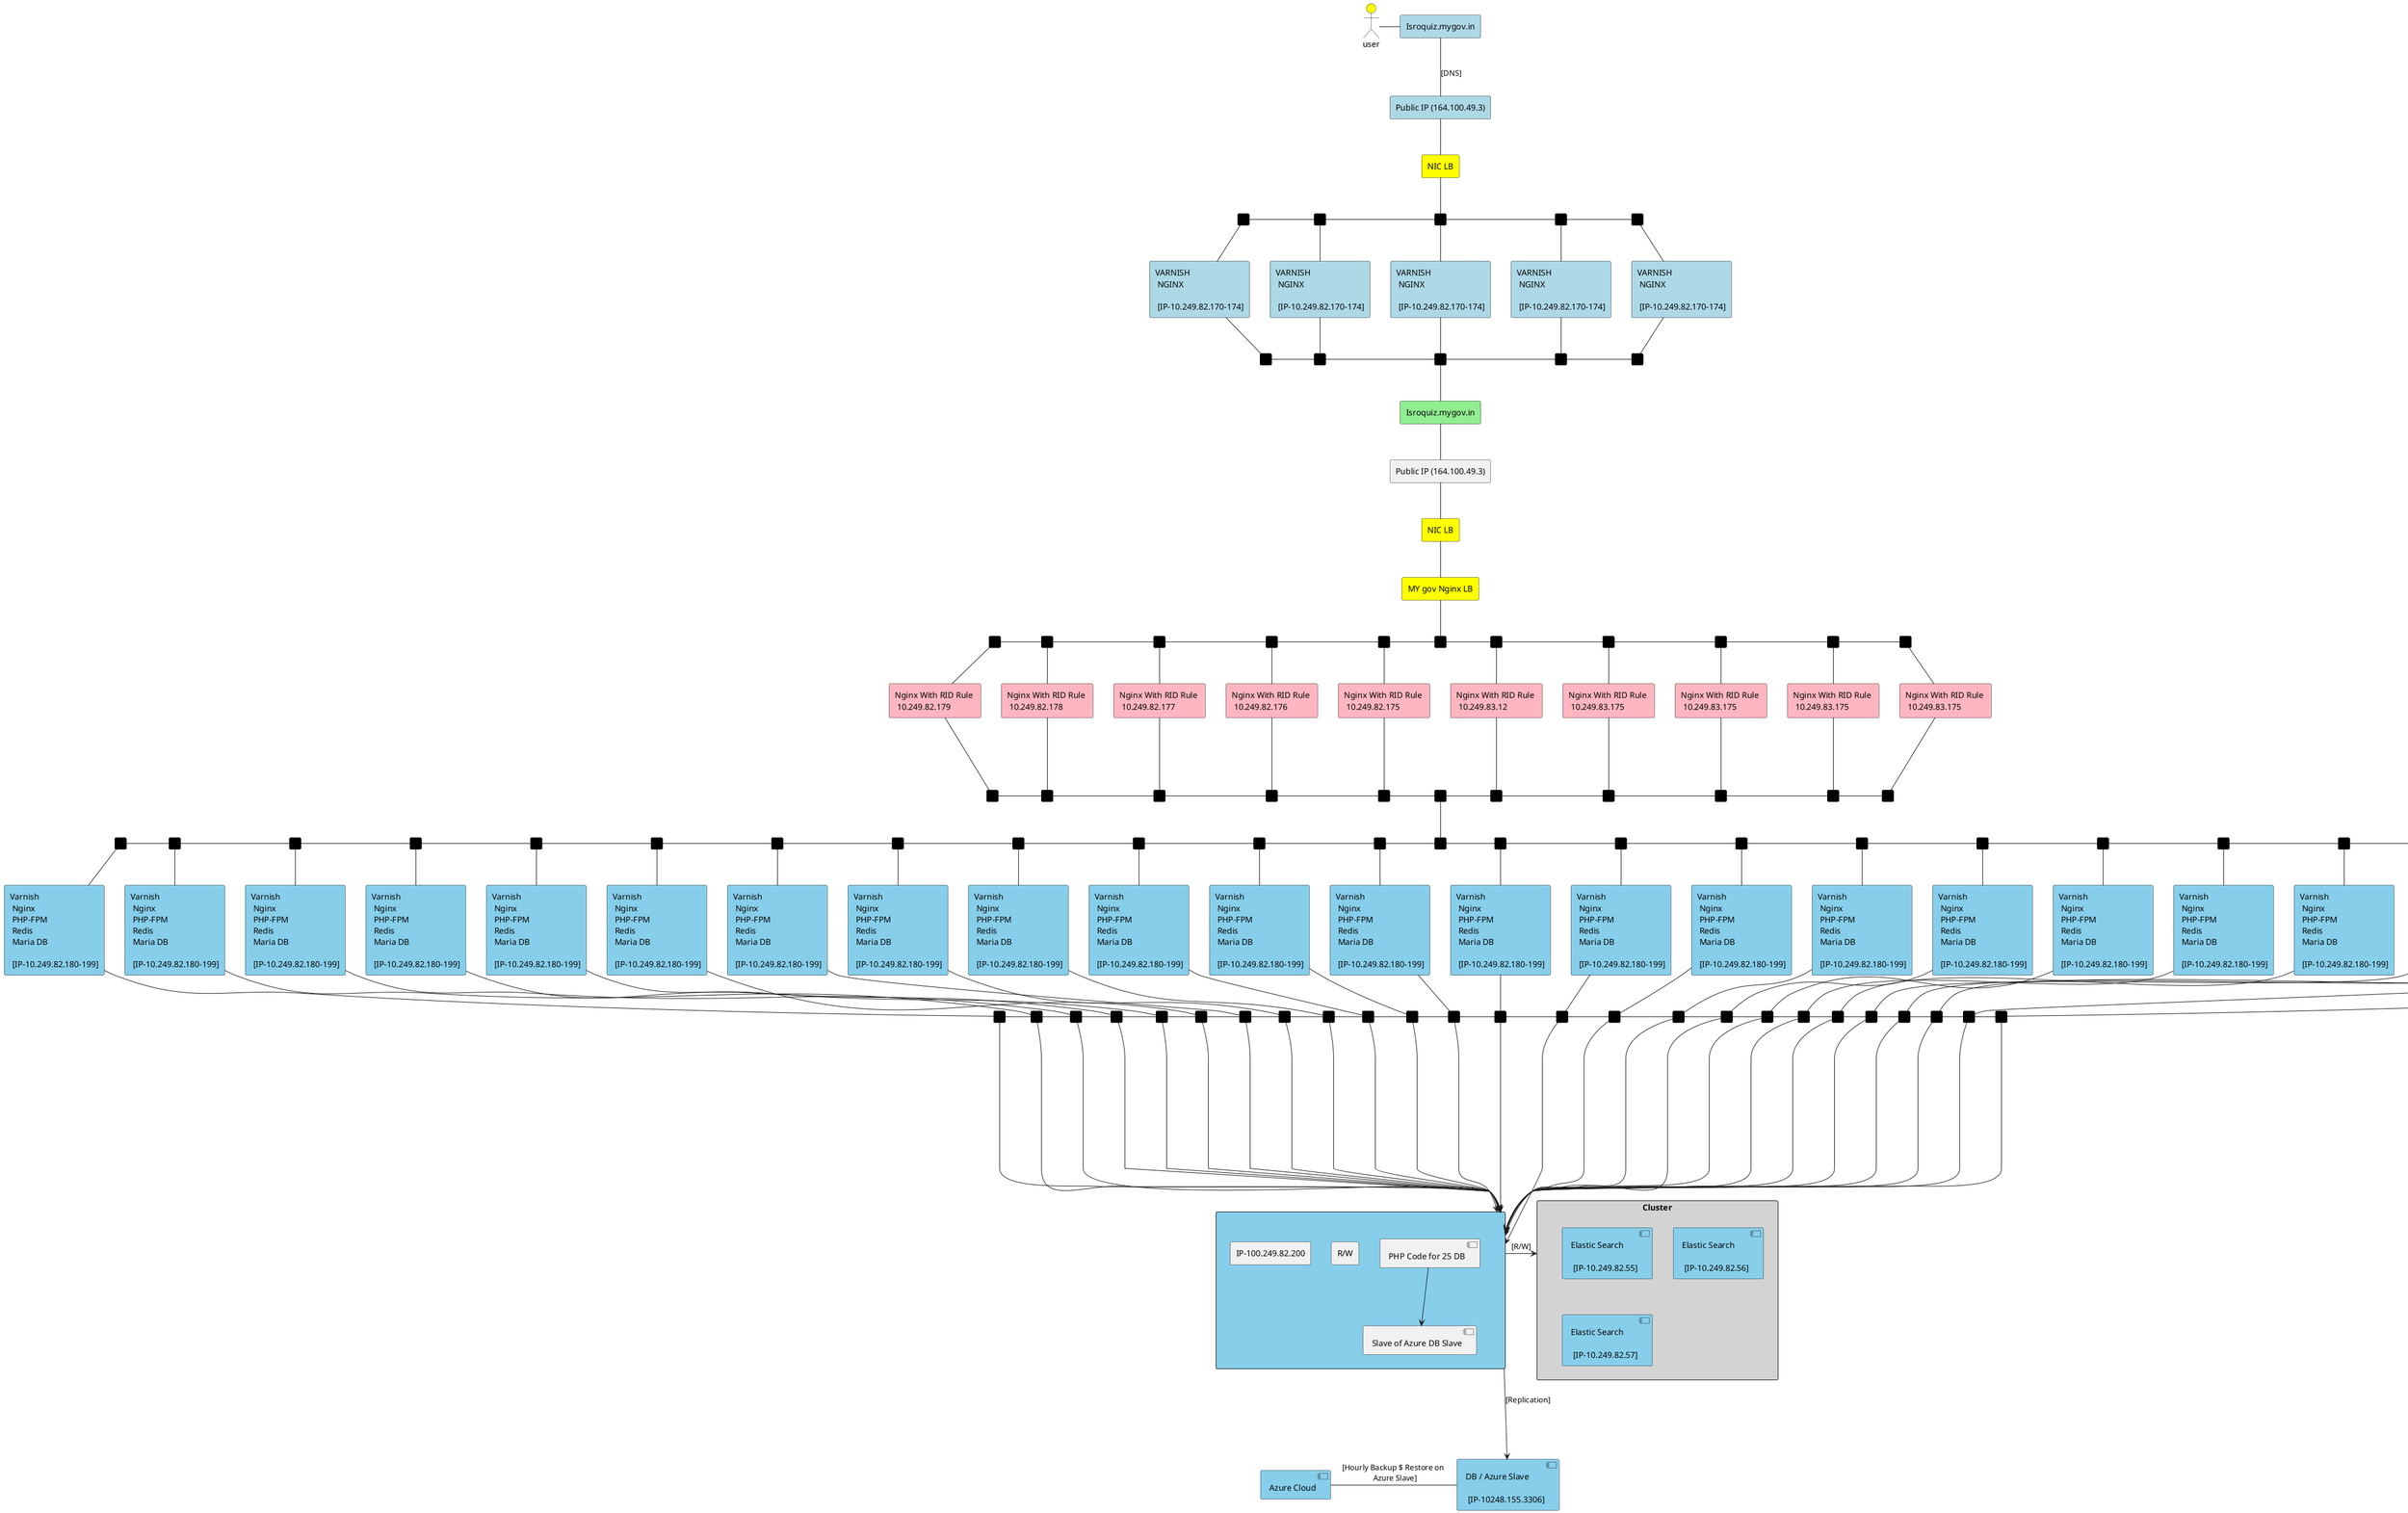 @startuml

' !theme aws-orange

actor "user" as uu #Yellow
rectangle "Isroquiz.mygov.in" as I #LightBlue
rectangle "Public IP (164.100.49.3)" as IP #LightBlue
rectangle "NIC LB" as NIC #Yellow

rectangle "Nginx With RID Rule \n 10.249.82.175" as NG #LightPink
rectangle "Nginx With RID Rule \n 10.249.82.176" as NG1 #LightPink
rectangle "Nginx With RID Rule \n 10.249.82.177" as NG2 #LightPink
rectangle "Nginx With RID Rule \n 10.249.82.178" as NG3 #LightPink
rectangle "Nginx With RID Rule \n 10.249.82.179" as NG4 #LightPink
rectangle "Nginx With RID Rule \n 10.249.83.12" as NG5 #LightPink
rectangle "Nginx With RID Rule \n 10.249.83.175" as NG6 #LightPink
rectangle "Nginx With RID Rule \n 10.249.83.175" as NG7 #LightPink
rectangle "Nginx With RID Rule \n 10.249.83.175" as NG8 #LightPink
rectangle "Nginx With RID Rule \n 10.249.83.175" as NG9 #LightPink

rectangle "VARNISH \n NGINX \n \n [IP-10.249.82.170-174]" as qw #LightBlue
rectangle "VARNISH \n NGINX \n \n [IP-10.249.82.170-174]" as qe #LightBlue
rectangle "VARNISH \n NGINX \n \n [IP-10.249.82.170-174]" as qr #LightBlue
rectangle "VARNISH \n NGINX \n \n [IP-10.249.82.170-174]" as qt #LightBlue
rectangle "VARNISH \n NGINX \n \n [IP-10.249.82.170-174]" as qy #LightBlue

rectangle " " as a #Black
rectangle " " as b #Black
rectangle " " as d #Black
rectangle " " as e #Black
rectangle " " as f #Black
rectangle " " as g #Black
rectangle " " as h #Black
rectangle " " as i #Black
rectangle " " as j #Black
rectangle " " as k #Black
rectangle " " as l #Black
rectangle " " as m #Black
rectangle " " as n #Black
rectangle " " as o #Black
rectangle " " as p #Black
rectangle " " as q #Black
rectangle " " as r #Black
rectangle " " as s #Black
rectangle " " as t #Black
rectangle " " as u #Black
rectangle " " as v #Black



uu-right-I
I-down-IP :[DNS]
IP-down-NIC
NIC-down-d


a-right-b
b-right-d
d-right-e
e-right-f

a-down-qw
b-down-qe
d-down-qr
e-down-qt
f-down-qy

qw-down-g
qe-down-h
qr-down-i
qt-down-j
qy-down-k

g-right-h
h-right-i
i-right-j
j-right-k

rectangle "Isroquiz.mygov.in" as ii #LightGreen
rectangle "Public IP (164.100.49.3)" as ip 
rectangle "NIC LB" as nic #Yellow
rectangle "MY gov Nginx LB" as nic1 #Yellow

i-down-ii
ii-down-ip
ip-down-nic
nic-down-nic1

l-right-m
m-right-n
n-right-o
o-right-p
p-right-q
q-right-r
r-right-s
s-right-t
t-right-u
u-right-v

p-down-NG
o-down-NG1
n-down-NG2
m-down-NG3
l-down-NG4
r-down-NG5
s-down-NG6
t-down-NG7
u-down-NG8
v-down-NG9

nic1-down-q


rectangle " " as a1 #Black
rectangle " " as b2 #Black
rectangle " " as c3 #Black
rectangle " " as d4 #Black
rectangle " " as e5 #Black
rectangle " " as f6  #Black
rectangle " " as g7 #Black
rectangle " " as h8 #Black
rectangle " " as i9 #Black
rectangle " " as j10 #Black
rectangle " " as y25 #Black


a1-right-y25
NG-down--a1
NG1-down-b2
NG2-down--c3
NG3-down--d4
NG4-down--e5
NG5-down--f6
NG6-down--g7
NG7-down--h8
NG8-down--i9
NG9-down--j10

y25-right-f6
f6-right-g7
g7-right-h8
h8-right-i9
i9-right-j10

a1-left-b2
b2-left-c3
c3-left-d4
d4-left-e5



rectangle " " as aa1#Black
rectangle " " as bb1#Black
rectangle " " as cc1#Black
rectangle " " as dd1#Black
rectangle " " as ee1#Black
rectangle " " as ff1#Black
rectangle " " as gg1#Black
rectangle " " as hh1#Black
rectangle " " as ii1#Black
rectangle " " as jj1#Black
rectangle " " as kk1 #Black
rectangle " " as ll1#Black
rectangle " " as mm1#Black
rectangle " " as nn1 #Black
rectangle " " as oo1 #Black
rectangle " " as pp1 #Black
rectangle " " as qq1#Black
rectangle " " as rr1 #Black
rectangle " " as ss1 #Black
rectangle " " as tt1 #Black
rectangle " " as uu1 #Black
rectangle " " as vv1#Black
rectangle " " as ww1#Black
rectangle " " as xx1#Black
rectangle " " as yy1#Black
rectangle " " as zz1#Black

zz1-right-aa1
zz1-left-bb1
bb1-left-cc1
cc1-left-dd1
dd1-left-ee1
ee1-left-ff1
ff1-left-gg1
gg1-left-hh1
hh1-left-ii1
ii1-left-jj1
jj1-left-kk1
kk1-left-ll1
ll1-left-mm1

aa1-right-nn1
nn1-right-oo1
oo1-right-pp1
pp1-right-qq1
qq1-right-rr1
rr1-right-ss1
ss1-right-tt1
tt1-right-uu1
uu1-right-vv1
vv1-right-ww1
ww1-right-xx1
xx1-right-yy1


y25-down-zz1

rectangle "Varnish \n Nginx \n PHP-FPM \n Redis \n Maria DB \n \n [IP-10.249.82.180-199]" as N1 #SkyBlue
rectangle "Varnish \n Nginx \n PHP-FPM \n Redis \n Maria DB \n \n [IP-10.249.82.180-199]" as N2 #SkyBlue
rectangle "Varnish \n Nginx \n PHP-FPM \n Redis \n Maria DB \n \n [IP-10.249.82.180-199]" as N3 #SkyBlue
rectangle "Varnish \n Nginx \n PHP-FPM \n Redis \n Maria DB \n \n [IP-10.249.82.180-199]" as N4 #SkyBlue
rectangle "Varnish \n Nginx \n PHP-FPM \n Redis \n Maria DB \n \n [IP-10.249.82.180-199]" as N5 #SkyBlue
rectangle "Varnish \n Nginx \n PHP-FPM \n Redis \n Maria DB \n \n [IP-10.249.82.180-199]" as N6 #SkyBlue
rectangle "Varnish \n Nginx \n PHP-FPM \n Redis \n Maria DB \n \n [IP-10.249.82.180-199]" as N7 #SkyBlue
rectangle "Varnish \n Nginx \n PHP-FPM \n Redis \n Maria DB \n \n [IP-10.249.82.180-199]" as N8 #SkyBlue
rectangle "Varnish \n Nginx \n PHP-FPM \n Redis \n Maria DB \n \n [IP-10.249.82.180-199]" as N9 #SkyBlue
rectangle "Varnish \n Nginx \n PHP-FPM \n Redis \n Maria DB \n \n [IP-10.249.82.180-199]" as N10 #SkyBlue

rectangle "Varnish \n Nginx \n PHP-FPM \n Redis \n Maria DB \n \n [IP-10.249.82.180-199]" as N11 #SkyBlue
rectangle "Varnish \n Nginx \n PHP-FPM \n Redis \n Maria DB \n \n [IP-10.249.82.180-199]" as N12 #SkyBlue
rectangle "Varnish \n Nginx \n PHP-FPM \n Redis \n Maria DB \n \n [IP-10.249.82.180-199]" as N13 #SkyBlue
rectangle "Varnish \n Nginx \n PHP-FPM \n Redis \n Maria DB \n \n [IP-10.249.82.180-199]" as N14 #SkyBlue
rectangle "Varnish \n Nginx \n PHP-FPM \n Redis \n Maria DB \n \n [IP-10.249.82.180-199]" as N15 #SkyBlue
rectangle "Varnish \n Nginx \n PHP-FPM \n Redis \n Maria DB \n \n [IP-10.249.82.180-199]" as N16 #SkyBlue
rectangle "Varnish \n Nginx \n PHP-FPM \n Redis \n Maria DB \n \n [IP-10.249.82.180-199]" as N17 #SkyBlue
rectangle "Varnish \n Nginx \n PHP-FPM \n Redis \n Maria DB \n \n [IP-10.249.82.180-199]" as N18 #SkyBlue
rectangle "Varnish \n Nginx \n PHP-FPM \n Redis \n Maria DB \n \n [IP-10.249.82.180-199]" as N19 #SkyBlue
rectangle "Varnish \n Nginx \n PHP-FPM \n Redis \n Maria DB \n \n [IP-10.249.82.180-199]" as N20 #SkyBlue


rectangle "Varnish \n Nginx \n PHP-FPM \n Redis \n Maria DB \n \n [IP-10.249.82.180-199]" as N21 #SkyBlue
rectangle "Varnish \n Nginx \n PHP-FPM \n Redis \n Maria DB \n \n [IP-10.249.82.180-199]" as N22 #SkyBlue
rectangle "Varnish \n Nginx \n PHP-FPM \n Redis \n Maria DB \n \n [IP-10.249.82.180-199]" as N23 #SkyBlue
rectangle "Varnish \n Nginx \n PHP-FPM \n Redis \n Maria DB \n \n [IP-10.249.82.180-199]" as N24 #SkyBlue
rectangle "Varnish \n Nginx \n PHP-FPM \n Redis \n Maria DB \n \n [IP-10.249.82.180-199]" as N25 #SkyBlue

aa1-down-N1
bb1-down-N2
cc1-down-N3
dd1-down-N4
ee1-down-N5
ff1-down-N6
gg1-down-N7
hh1-down-N8
ii1-down-N9
jj1-down-N10
kk1-down-N11
ll1-down-N12
nn1-down-N13
mm1-down-N14
oo1-down-N15
pp1-down-N16
qq1-down-N17
rr1-down-N18
ss1-down-N19
tt1-down-N20
uu1-down-N21
vv1-down-N22
ww1-down-N23
xx1-down-N24
yy1-down-N25

rectangle " " as aaa1 #Black
rectangle " " as bbb1 #Black
rectangle " " as ccc1 #Black
rectangle " " as ddd1 #Black
rectangle " " as eee1#Black
rectangle " " as fff1#Black
rectangle " " as ggg1#Black
rectangle " " as hhh1#Black
rectangle " " as iii1#Black
rectangle " " as jjj1#Black
rectangle " " as kkk1#Black
rectangle " " as lll1#Black
rectangle " " as mmm1#Black
rectangle " " as nnn1 #Black
rectangle " " as ooo1 #Black
rectangle " " as ppp1 #Black
rectangle " " as qqq1#Black
rectangle " " as rrr1 #Black
rectangle " " as sss1 #Black
rectangle " " as ttt1 #Black
rectangle " " as uuu1 #Black
rectangle " " as vvv1#Black
rectangle " " as www1#Black
rectangle " " as xxx1#Black
rectangle " " as yyy1#Black
' rectangle "z" as zzz1
' rectangle "mm" as tut


N1-down-aaa1
N2-down-bbb1
N3-down-ccc1
N4-down-ddd1
N5-down-eee1
N6-down-fff1
N7-down-ggg1
N8-down-hhh1
N9-down-iii1
N10-down-jjj1
N11-down-kkk1
N12-down-lll1
N13-down-nnn1
N14-down-mmm1
N15-down-ooo1
N16-down-ppp1
N17-down-qqq1
N18-down-rrr1
N19-down-sss1
N20-down-ttt1
N21-down-uuu1
N22-down-vvv1
N23-down-www1
N24-down-xxx1
N25-down-yyy1


mmm1-right-lll1
lll1-right-kkk1
kkk1-right-jjj1
jjj1-right-iii1
iii1-right-hhh1
hhh1-right-ggg1
ggg1-right-fff1
fff1-right-eee1
eee1-right-ddd1
ddd1-right-ccc1
ccc1-right-bbb1
aaa1-right-nnn1
nnn1-right-ooo1
ooo1-right-ppp1
ppp1-right-qqq1
qqq1-right-rrr1
rrr1-right-sss1
sss1-right-ttt1
ttt1-right-uuu1
uuu1-right-vvv1
vvv1-right-www1
www1-right-xxx1
xxx1-right-yyy1
aaa1-left-bbb1


rectangle " " as qwe #SkyBlue {
    component "PHP Code for 25 DB" as Dd
    rectangle "R/W" as rw
    component "Slave of Azure DB Slave" as Az
    rectangle "[IP-100.249.82.200]"

    Dd-down->Az
}

bbb1---->qwe
aaa1---->qwe
ccc1---->qwe
ddd1---->qwe
eee1---->qwe
fff1---->qwe
ggg1---->qwe
hhh1----->qwe
iii1------>qwe
jjj1------>qwe
kkk1------>qwe
lll1------>qwe
mmm1----->qwe
nnn1------>qwe
ooo1------>qwe
ppp1------>qwe
qqq1------>qwe
rrr1------>qwe
sss1------>qwe
ttt1------>qwe
uuu1------>qwe
vvv1------>qwe
www1------>qwe
xxx1------>qwe
yyy1------>qwe


' rectangle "mm" as tut1
' rectangle "mm2" as tut2
' rectangle "mm3" as tut3
' rectangle "mm4" as tut4
' rectangle "mm5" as tut5
' rectangle "mm6" as tut6

' tut4-right-----tut6

' kkk1---tut4
' tut1---tut2
' tut3----tut3
' tut4----tut2

' aaa1---tut1
' bbb1---tut2
' nnn1---tut3
' ccc1--tut2
' ddd1---tut2
' eee1---tut2
' fff1---tut2
' ggg1----tut2
' hhh1----tut2
' iii1----tut2
' jjj1----tut2
' lll1-----tut4
' mmm1------tut4

' ooo1---tut3
' ppp1---tut3
' qqq1---tut3

' rrr1---tut3
' sss1---tut3
' ttt1----tut3
' uuu1----tut3
' vvv1----tut3
' www1----tut3
' xxx1-----tut3
' yyy1------tut3

' vvv1-----tut6
' www1-----tut6
' xxx1-----tut6
' yyy1-----tut6


' tut1-down----qwe
' tut2-----qwe
' tut3------qwe
' tut4------qwe
' tut6--------qwe



rectangle "Cluster" as cs #LightGray{
    component "Elastic Search \n \n [IP-10.249.82.55]" as es  #SkyBlue
    component "Elastic Search \n \n [IP-10.249.82.56]" as es1 #SkyBlue
    component "Elastic Search \n \n [IP-10.249.82.57]" as es2 #SkyBlue
}

qwe---right---->cs :[R/W]

component "DB / Azure Slave  \n \n [IP-10248.155.3306]" as Ddb #SkyBlue
qwe---->Ddb :[Replication]

component "Azure Cloud" as ac #SkyBlue
Ddb-left-ac :[Hourly Backup $ Restore on \n Azure Slave]









@enduml